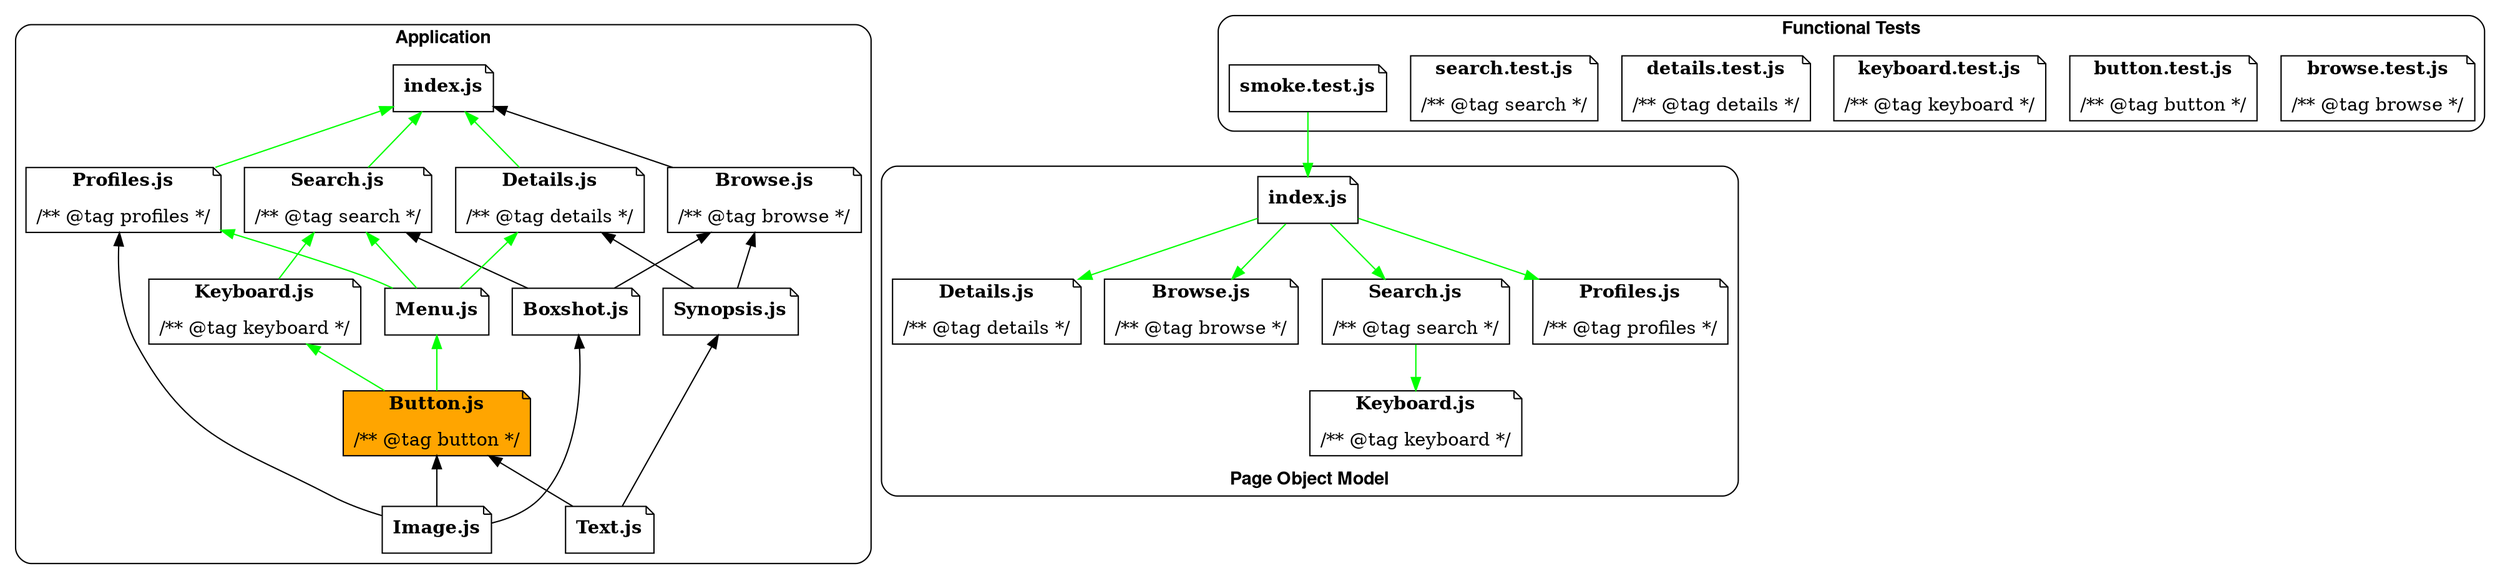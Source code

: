 digraph G {
  graph [shape = box; style = rounded; fontname = "Helvetica,Arial,sans-serif";];
  node [shape = note; style = rounded;];
  
  subgraph routes {
    label = <<b>Application</b>>;
    cluster = true;
    
    edge [dir = "back";];
    
    route_index [label = <<b>index.js</b>>;];
    route_profiles [label = <<b>Profiles.js</b><br/><br/>/** @tag profiles */>;];
    route_search [label = <<b>Search.js</b><br/><br/>/** @tag search */>;];
    route_details [label = <<b>Details.js</b><br/><br/>/** @tag details */>;];
    route_browse [label = <<b>Browse.js</b><br/><br/>/** @tag browse */>;];
    component_menu [label = <<b>Menu.js</b>>;];
    component_keyboard [label = <<b>Keyboard.js</b><br/><br/>/** @tag keyboard */>;];
    component_boxshot [label = <<b>Boxshot.js</b>>;];
    component_synopsis [label = <<b>Synopsis.js</b>>;];
    component_button [label = <<b>Button.js</b><br/><br/>/** @tag button */>;fillcolor = "orange";style = "filled";];
    component_image [label = <<b>Image.js</b>>;];
    component_text [label = <<b>Text.js</b>>;];
    
    route_index -> route_browse;
    route_index -> route_profiles [color = "green";];
    route_index -> route_details [color = "green";];
    route_index -> route_search [color = "green";];
    route_browse -> component_synopsis;
    route_browse -> component_boxshot;
    route_profiles -> component_menu [color = "green";];
    route_profiles -> component_image;
    route_details -> component_synopsis;
    route_details -> component_menu [color = "green";];
    route_search -> component_menu [color = "green";];
    route_search -> component_boxshot;
    route_search -> component_keyboard [color = "green";];
    
    component_menu -> component_button [color = "green";];
    component_keyboard -> component_button [color = "green";];
    component_boxshot -> component_image;
    component_synopsis -> component_text;
    component_button -> component_image;
    component_button -> component_text;
  }
  
  subgraph tests {
    label = <<b>Functional Tests</b>>;
    cluster = true;
    
    test_browse [label = <<b>browse.test.js</b><br/><br/>/** @tag browse */>;];
    test_button [label = <<b>button.test.js</b><br/><br/>/** @tag button */>;];
    test_keyboard [label = <<b>keyboard.test.js</b><br/><br/>/** @tag keyboard */>;];
    test_details [label = <<b>details.test.js</b><br/><br/>/** @tag details */>;];
    test_search [label = <<b>search.test.js</b><br/><br/>/** @tag search */>;];
    test_smoke [label = <<b>smoke.test.js</b>>;];
  }
  
  subgraph page_object_model {
    label = <<b>Page Object Model</b>>;
    labelloc = "b";
    cluster = true;
    
    pom_index [label = <<b>index.js</b>>;];
    pom_search [label = <<b>Search.js</b><br/><br/>/** @tag search */>;];
    pom_profiles [label = <<b>Profiles.js</b><br/><br/>/** @tag profiles */>;];
    pom_details [label = <<b>Details.js</b><br/><br/>/** @tag details */>;];
    pom_browse [label = <<b>Browse.js</b><br/><br/>/** @tag browse */>;];
    pom_keyboard [label = <<b>Keyboard.js</b><br/><br/>/** @tag keyboard */>;];
    
    test_smoke -> pom_index [color = "green";];
    
    pom_index -> pom_search [color = "green";];
    pom_index -> pom_profiles [color = "green";];
    pom_index -> pom_details [color = "green";];
    pom_index -> pom_browse [color = "green";];
    pom_search -> pom_keyboard [color = "green";];
  }
}
